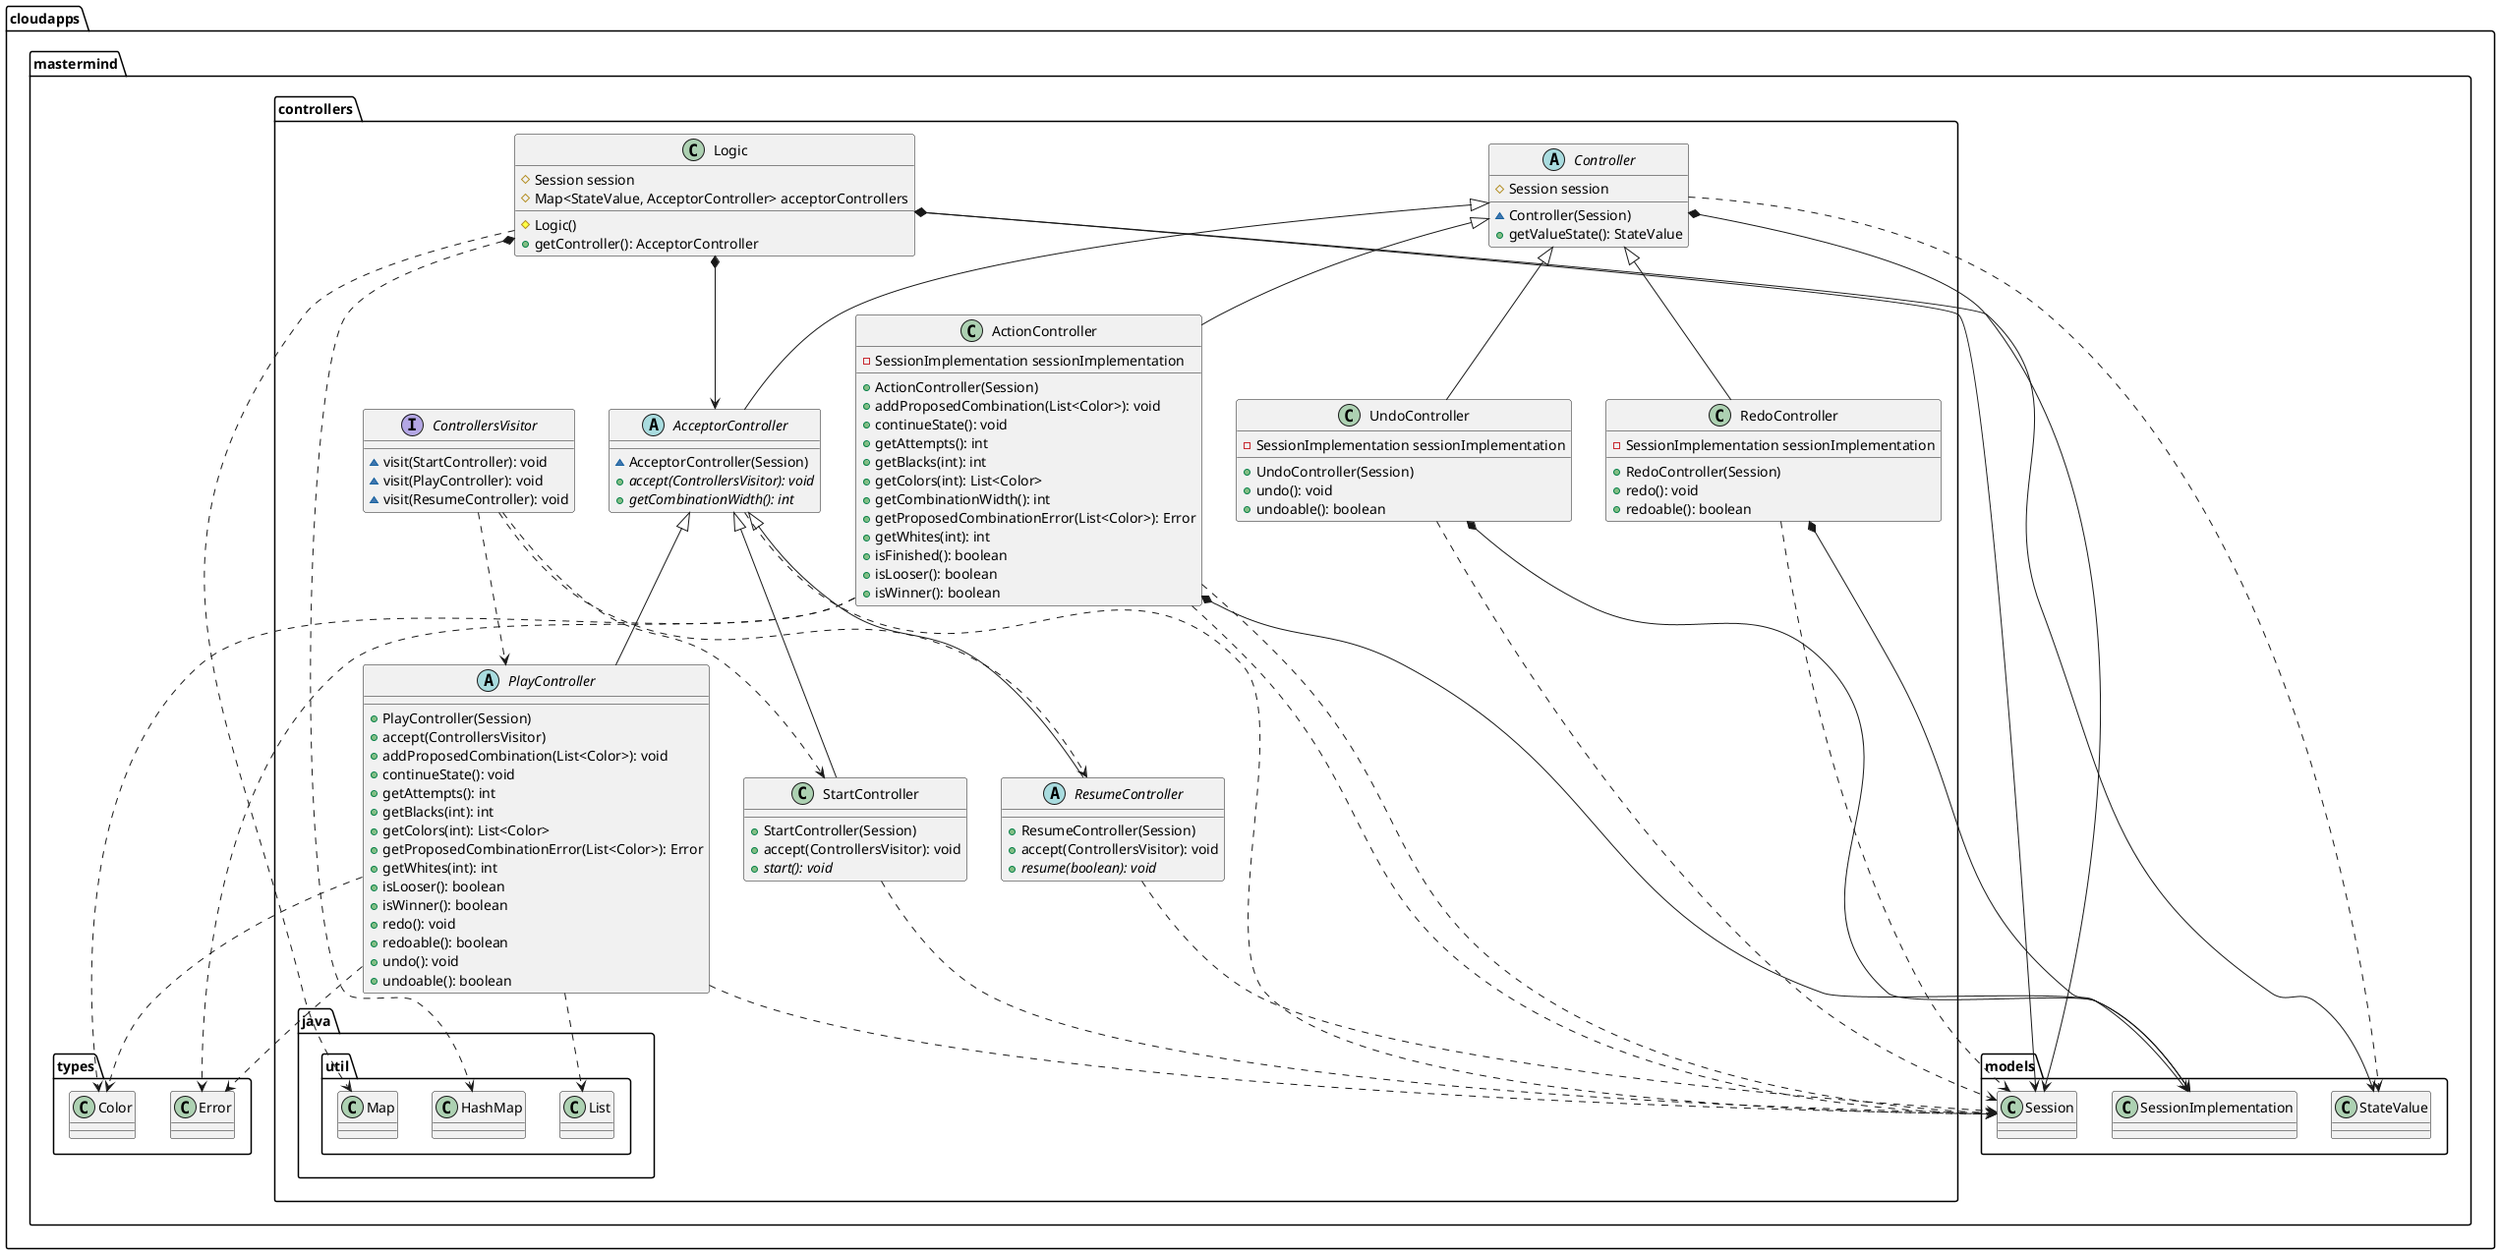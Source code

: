 @startuml Package **cloudapps.mastermind.controllers**

package "cloudapps.mastermind.controllers" {

  abstract class AcceptorController extends Controller {
    ~AcceptorController(Session)
    +{abstract}accept(ControllersVisitor): void
    +{abstract}getCombinationWidth(): int
  }

  class ActionController extends Controller {
    -SessionImplementation sessionImplementation
    +ActionController(Session)
    +addProposedCombination(List<Color>): void
    +continueState(): void
    +getAttempts(): int
    +getBlacks(int): int
    +getColors(int): List<Color>
    +getCombinationWidth(): int
    +getProposedCombinationError(List<Color>): Error
    +getWhites(int): int
    +isFinished(): boolean
    +isLooser(): boolean
    +isWinner(): boolean
  }
  
  abstract class Controller {
    #Session session
    ~Controller(Session)
    +getValueState(): StateValue
  }

  interface ControllersVisitor {
    ~visit(StartController): void
    ~visit(PlayController): void
    ~visit(ResumeController): void
  }

  class Logic {
    #Session session
    #Map<StateValue, AcceptorController> acceptorControllers
    #Logic()
    +getController(): AcceptorController
  }

  abstract class PlayController extends AcceptorController {
    +PlayController(Session)
    +accept(ControllersVisitor)
    +addProposedCombination(List<Color>): void
    +continueState(): void
    +getAttempts(): int
    +getBlacks(int): int
    +getColors(int): List<Color>
    +getProposedCombinationError(List<Color>): Error
    +getWhites(int): int
    +isLooser(): boolean
    +isWinner(): boolean
    +redo(): void
    +redoable(): boolean
    +undo(): void
    +undoable(): boolean
  }

  class RedoController extends Controller {
    -SessionImplementation sessionImplementation
    +RedoController(Session)
    +redo(): void
    +redoable(): boolean
  }

  abstract class ResumeController extends AcceptorController {
    +ResumeController(Session)
    +accept(ControllersVisitor): void
    +{abstract}resume(boolean): void
  }

  class StartController extends AcceptorController {
    +StartController(Session)
    +accept(ControllersVisitor): void
    +{abstract}start(): void
  }

  class UndoController extends Controller {
    -SessionImplementation sessionImplementation
    +UndoController(Session)
    +undo(): void
    +undoable(): boolean
  }

  AcceptorController ..> cloudapps.mastermind.models.Session

  ActionController *--> cloudapps.mastermind.models.SessionImplementation
  ActionController ..> cloudapps.mastermind.models.Session
  ActionController ..> cloudapps.mastermind.models.Session
  ActionController ..> cloudapps.mastermind.types.Color
  ActionController ..> cloudapps.mastermind.types.Error

  Controller *--> cloudapps.mastermind.models.Session
  Controller ..> cloudapps.mastermind.models.StateValue

  ControllersVisitor ..> StartController
  ControllersVisitor ..> PlayController
  ControllersVisitor ..> ResumeController
  
  Logic *--> cloudapps.mastermind.models.Session
  Logic *--> cloudapps.mastermind.models.StateValue
  Logic *--> AcceptorController
  Logic *..> java.util.HashMap
  Logic ..> java.util.Map

  PlayController ..> java.util.List
  PlayController ..> cloudapps.mastermind.models.Session
  PlayController ..> cloudapps.mastermind.types.Color
  PlayController ..> cloudapps.mastermind.types.Error

  RedoController *--> cloudapps.mastermind.models.SessionImplementation
  RedoController ..> cloudapps.mastermind.models.Session
  
  ResumeController ..> cloudapps.mastermind.models.Session

  StartController ..> cloudapps.mastermind.models.Session

  UndoController *--> cloudapps.mastermind.models.SessionImplementation
  UndoController ..> cloudapps.mastermind.models.Session
}

@enduml
